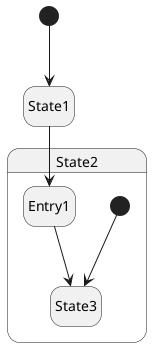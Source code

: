 @startuml
hide empty description
[*] --> State1

state State2 {
    [*] --> State3
    State1 --> Entry1
    Entry1 --> State3
}
@enduml
